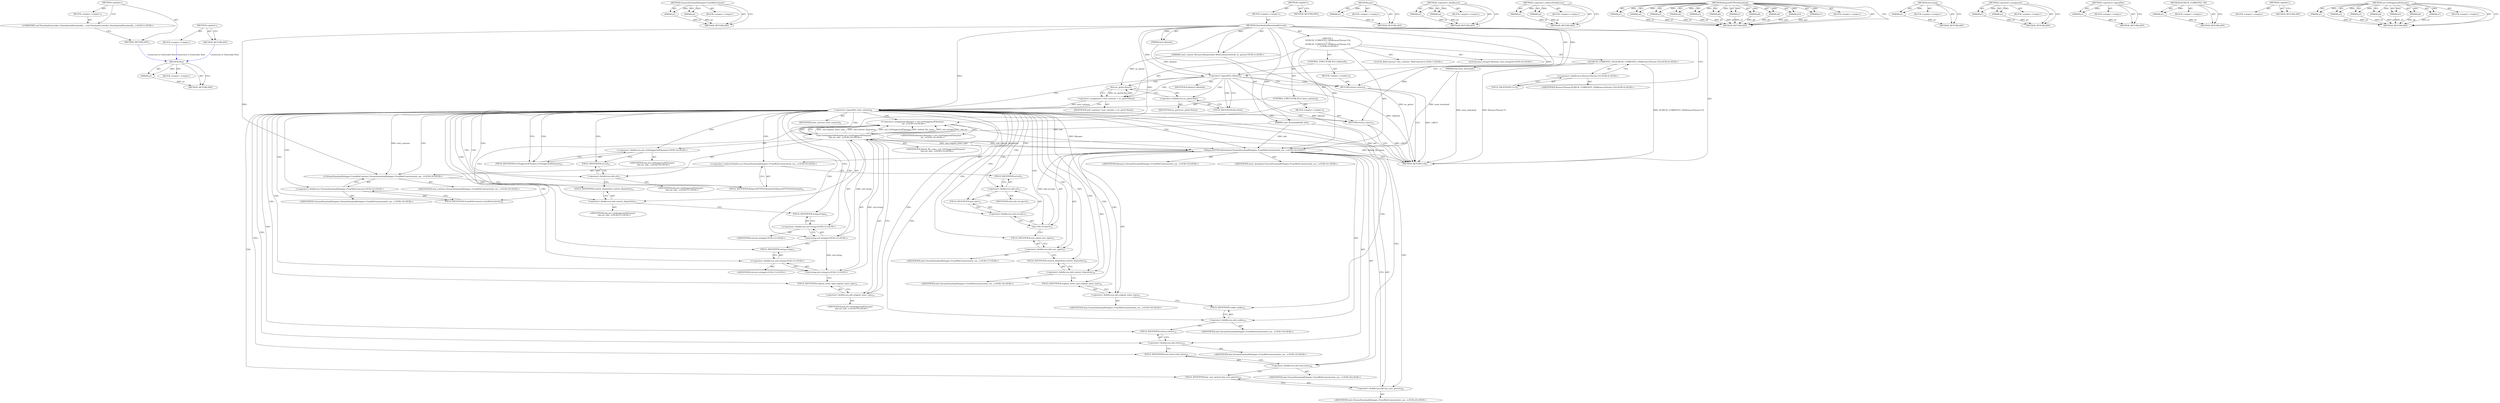 digraph "&lt;global&gt;" {
vulnerable_142 [label=<(METHOD,Run)>];
vulnerable_143 [label=<(PARAM,p1)>];
vulnerable_144 [label=<(BLOCK,&lt;empty&gt;,&lt;empty&gt;)>];
vulnerable_145 [label=<(METHOD_RETURN,ANY)>];
vulnerable_179 [label=<(METHOD,ChromeDownloadDelegate.FromWebContents)>];
vulnerable_180 [label=<(PARAM,p1)>];
vulnerable_181 [label=<(PARAM,p2)>];
vulnerable_182 [label=<(BLOCK,&lt;empty&gt;,&lt;empty&gt;)>];
vulnerable_183 [label=<(METHOD_RETURN,ANY)>];
vulnerable_6 [label=<(METHOD,&lt;global&gt;)<SUB>1</SUB>>];
vulnerable_7 [label=<(BLOCK,&lt;empty&gt;,&lt;empty&gt;)<SUB>1</SUB>>];
vulnerable_8 [label=<(METHOD,StartAndroidDownloadInternal)<SUB>1</SUB>>];
vulnerable_9 [label="<(PARAM,const content::ResourceRequestInfo::WebContentsGetter&amp; wc_getter)<SUB>2</SUB>>"];
vulnerable_10 [label=<(PARAM,bool must_download)<SUB>3</SUB>>];
vulnerable_11 [label=<(PARAM,const DownloadInfo&amp; info)<SUB>3</SUB>>];
vulnerable_12 [label=<(PARAM,bool allowed)<SUB>3</SUB>>];
vulnerable_13 [label="<(BLOCK,{
  DCHECK_CURRENTLY_ON(BrowserThread::UI);
  i...,{
  DCHECK_CURRENTLY_ON(BrowserThread::UI);
  i...)<SUB>3</SUB>>"];
vulnerable_14 [label="<(DCHECK_CURRENTLY_ON,DCHECK_CURRENTLY_ON(BrowserThread::UI))<SUB>4</SUB>>"];
vulnerable_15 [label="<(&lt;operator&gt;.fieldAccess,BrowserThread::UI)<SUB>4</SUB>>"];
vulnerable_16 [label="<(IDENTIFIER,BrowserThread,DCHECK_CURRENTLY_ON(BrowserThread::UI))<SUB>4</SUB>>"];
vulnerable_17 [label=<(FIELD_IDENTIFIER,UI,UI)<SUB>4</SUB>>];
vulnerable_18 [label=<(CONTROL_STRUCTURE,IF,if (!allowed))<SUB>5</SUB>>];
vulnerable_19 [label=<(&lt;operator&gt;.logicalNot,!allowed)<SUB>5</SUB>>];
vulnerable_20 [label=<(IDENTIFIER,allowed,!allowed)<SUB>5</SUB>>];
vulnerable_21 [label=<(BLOCK,&lt;empty&gt;,&lt;empty&gt;)<SUB>6</SUB>>];
vulnerable_22 [label=<(RETURN,return;,return;)<SUB>6</SUB>>];
vulnerable_23 [label="<(LOCAL,WebContents* web_contents: WebContents*)<SUB>7</SUB>>"];
vulnerable_24 [label=<(&lt;operator&gt;.assignment,* web_contents = wc_getter.Run())<SUB>7</SUB>>];
vulnerable_25 [label=<(IDENTIFIER,web_contents,* web_contents = wc_getter.Run())<SUB>7</SUB>>];
vulnerable_26 [label=<(Run,wc_getter.Run())<SUB>7</SUB>>];
vulnerable_27 [label=<(&lt;operator&gt;.fieldAccess,wc_getter.Run)<SUB>7</SUB>>];
vulnerable_28 [label=<(IDENTIFIER,wc_getter,wc_getter.Run())<SUB>7</SUB>>];
vulnerable_29 [label=<(FIELD_IDENTIFIER,Run,Run)<SUB>7</SUB>>];
vulnerable_30 [label=<(CONTROL_STRUCTURE,IF,if (!web_contents))<SUB>8</SUB>>];
vulnerable_31 [label=<(&lt;operator&gt;.logicalNot,!web_contents)<SUB>8</SUB>>];
vulnerable_32 [label=<(IDENTIFIER,web_contents,!web_contents)<SUB>8</SUB>>];
vulnerable_33 [label=<(BLOCK,&lt;empty&gt;,&lt;empty&gt;)<SUB>9</SUB>>];
vulnerable_34 [label=<(RETURN,return;,return;)<SUB>9</SUB>>];
vulnerable_35 [label="<(LOCAL,base.string16 filename: base.string16)<SUB>10</SUB>>"];
vulnerable_36 [label="<(&lt;operator&gt;.assignment,filename = net::GetSuggestedFilename(
      inf...)<SUB>10</SUB>>"];
vulnerable_37 [label="<(IDENTIFIER,filename,filename = net::GetSuggestedFilename(
      inf...)<SUB>10</SUB>>"];
vulnerable_38 [label="<(net.GetSuggestedFilename,net::GetSuggestedFilename(
      info.url, info...)<SUB>10</SUB>>"];
vulnerable_39 [label="<(&lt;operator&gt;.fieldAccess,net::GetSuggestedFilename)<SUB>10</SUB>>"];
vulnerable_40 [label="<(IDENTIFIER,net,net::GetSuggestedFilename(
      info.url, info...)<SUB>10</SUB>>"];
vulnerable_41 [label=<(FIELD_IDENTIFIER,GetSuggestedFilename,GetSuggestedFilename)<SUB>10</SUB>>];
vulnerable_42 [label=<(&lt;operator&gt;.fieldAccess,info.url)<SUB>11</SUB>>];
vulnerable_43 [label="<(IDENTIFIER,info,net::GetSuggestedFilename(
      info.url, info...)<SUB>11</SUB>>"];
vulnerable_44 [label=<(FIELD_IDENTIFIER,url,url)<SUB>11</SUB>>];
vulnerable_45 [label=<(&lt;operator&gt;.fieldAccess,info.content_disposition)<SUB>11</SUB>>];
vulnerable_46 [label="<(IDENTIFIER,info,net::GetSuggestedFilename(
      info.url, info...)<SUB>11</SUB>>"];
vulnerable_47 [label=<(FIELD_IDENTIFIER,content_disposition,content_disposition)<SUB>11</SUB>>];
vulnerable_48 [label="<(std.string,std::string())<SUB>12</SUB>>"];
vulnerable_49 [label="<(&lt;operator&gt;.fieldAccess,std::string)<SUB>12</SUB>>"];
vulnerable_50 [label="<(IDENTIFIER,std,std::string())<SUB>12</SUB>>"];
vulnerable_51 [label=<(FIELD_IDENTIFIER,string,string)<SUB>12</SUB>>];
vulnerable_52 [label="<(std.string,std::string())<SUB>13</SUB>>"];
vulnerable_53 [label="<(&lt;operator&gt;.fieldAccess,std::string)<SUB>13</SUB>>"];
vulnerable_54 [label="<(IDENTIFIER,std,std::string())<SUB>13</SUB>>"];
vulnerable_55 [label=<(FIELD_IDENTIFIER,string,string)<SUB>13</SUB>>];
vulnerable_56 [label=<(&lt;operator&gt;.fieldAccess,info.original_mime_type)<SUB>14</SUB>>];
vulnerable_57 [label="<(IDENTIFIER,info,net::GetSuggestedFilename(
      info.url, info...)<SUB>14</SUB>>"];
vulnerable_58 [label=<(FIELD_IDENTIFIER,original_mime_type,original_mime_type)<SUB>14</SUB>>];
vulnerable_59 [label="<(IDENTIFIER,default_file_name_,net::GetSuggestedFilename(
      info.url, info...)<SUB>15</SUB>>"];
vulnerable_60 [label="<(RequestHTTPGetDownload,ChromeDownloadDelegate::FromWebContents(web_con...)<SUB>16</SUB>>"];
vulnerable_61 [label="<(&lt;operator&gt;.indirectFieldAccess,ChromeDownloadDelegate::FromWebContents(web_con...)<SUB>16</SUB>>"];
vulnerable_62 [label="<(ChromeDownloadDelegate.FromWebContents,ChromeDownloadDelegate::FromWebContents(web_con...)<SUB>16</SUB>>"];
vulnerable_63 [label="<(&lt;operator&gt;.fieldAccess,ChromeDownloadDelegate::FromWebContents)<SUB>16</SUB>>"];
vulnerable_64 [label="<(IDENTIFIER,ChromeDownloadDelegate,ChromeDownloadDelegate::FromWebContents(web_con...)<SUB>16</SUB>>"];
vulnerable_65 [label=<(FIELD_IDENTIFIER,FromWebContents,FromWebContents)<SUB>16</SUB>>];
vulnerable_66 [label="<(IDENTIFIER,web_contents,ChromeDownloadDelegate::FromWebContents(web_con...)<SUB>16</SUB>>"];
vulnerable_67 [label=<(FIELD_IDENTIFIER,RequestHTTPGetDownload,RequestHTTPGetDownload)<SUB>16</SUB>>];
vulnerable_68 [label=<(spec,info.url.spec())<SUB>17</SUB>>];
vulnerable_69 [label=<(&lt;operator&gt;.fieldAccess,info.url.spec)<SUB>17</SUB>>];
vulnerable_70 [label=<(&lt;operator&gt;.fieldAccess,info.url)<SUB>17</SUB>>];
vulnerable_71 [label=<(IDENTIFIER,info,info.url.spec())<SUB>17</SUB>>];
vulnerable_72 [label=<(FIELD_IDENTIFIER,url,url)<SUB>17</SUB>>];
vulnerable_73 [label=<(FIELD_IDENTIFIER,spec,spec)<SUB>17</SUB>>];
vulnerable_74 [label=<(&lt;operator&gt;.fieldAccess,info.user_agent)<SUB>17</SUB>>];
vulnerable_75 [label="<(IDENTIFIER,info,ChromeDownloadDelegate::FromWebContents(web_con...)<SUB>17</SUB>>"];
vulnerable_76 [label=<(FIELD_IDENTIFIER,user_agent,user_agent)<SUB>17</SUB>>];
vulnerable_77 [label=<(&lt;operator&gt;.fieldAccess,info.content_disposition)<SUB>18</SUB>>];
vulnerable_78 [label="<(IDENTIFIER,info,ChromeDownloadDelegate::FromWebContents(web_con...)<SUB>18</SUB>>"];
vulnerable_79 [label=<(FIELD_IDENTIFIER,content_disposition,content_disposition)<SUB>18</SUB>>];
vulnerable_80 [label=<(&lt;operator&gt;.fieldAccess,info.original_mime_type)<SUB>18</SUB>>];
vulnerable_81 [label="<(IDENTIFIER,info,ChromeDownloadDelegate::FromWebContents(web_con...)<SUB>18</SUB>>"];
vulnerable_82 [label=<(FIELD_IDENTIFIER,original_mime_type,original_mime_type)<SUB>18</SUB>>];
vulnerable_83 [label=<(&lt;operator&gt;.fieldAccess,info.cookie)<SUB>19</SUB>>];
vulnerable_84 [label="<(IDENTIFIER,info,ChromeDownloadDelegate::FromWebContents(web_con...)<SUB>19</SUB>>"];
vulnerable_85 [label=<(FIELD_IDENTIFIER,cookie,cookie)<SUB>19</SUB>>];
vulnerable_86 [label=<(&lt;operator&gt;.fieldAccess,info.referer)<SUB>19</SUB>>];
vulnerable_87 [label="<(IDENTIFIER,info,ChromeDownloadDelegate::FromWebContents(web_con...)<SUB>19</SUB>>"];
vulnerable_88 [label=<(FIELD_IDENTIFIER,referer,referer)<SUB>19</SUB>>];
vulnerable_89 [label="<(IDENTIFIER,filename,ChromeDownloadDelegate::FromWebContents(web_con...)<SUB>19</SUB>>"];
vulnerable_90 [label=<(&lt;operator&gt;.fieldAccess,info.total_bytes)<SUB>20</SUB>>];
vulnerable_91 [label="<(IDENTIFIER,info,ChromeDownloadDelegate::FromWebContents(web_con...)<SUB>20</SUB>>"];
vulnerable_92 [label=<(FIELD_IDENTIFIER,total_bytes,total_bytes)<SUB>20</SUB>>];
vulnerable_93 [label=<(&lt;operator&gt;.fieldAccess,info.has_user_gesture)<SUB>20</SUB>>];
vulnerable_94 [label="<(IDENTIFIER,info,ChromeDownloadDelegate::FromWebContents(web_con...)<SUB>20</SUB>>"];
vulnerable_95 [label=<(FIELD_IDENTIFIER,has_user_gesture,has_user_gesture)<SUB>20</SUB>>];
vulnerable_96 [label="<(IDENTIFIER,must_download,ChromeDownloadDelegate::FromWebContents(web_con...)<SUB>21</SUB>>"];
vulnerable_97 [label=<(METHOD_RETURN,void)<SUB>1</SUB>>];
vulnerable_99 [label=<(METHOD_RETURN,ANY)<SUB>1</SUB>>];
vulnerable_184 [label=<(METHOD,spec)>];
vulnerable_185 [label=<(PARAM,p1)>];
vulnerable_186 [label=<(BLOCK,&lt;empty&gt;,&lt;empty&gt;)>];
vulnerable_187 [label=<(METHOD_RETURN,ANY)>];
vulnerable_128 [label=<(METHOD,&lt;operator&gt;.fieldAccess)>];
vulnerable_129 [label=<(PARAM,p1)>];
vulnerable_130 [label=<(PARAM,p2)>];
vulnerable_131 [label=<(BLOCK,&lt;empty&gt;,&lt;empty&gt;)>];
vulnerable_132 [label=<(METHOD_RETURN,ANY)>];
vulnerable_174 [label=<(METHOD,&lt;operator&gt;.indirectFieldAccess)>];
vulnerable_175 [label=<(PARAM,p1)>];
vulnerable_176 [label=<(PARAM,p2)>];
vulnerable_177 [label=<(BLOCK,&lt;empty&gt;,&lt;empty&gt;)>];
vulnerable_178 [label=<(METHOD_RETURN,ANY)>];
vulnerable_160 [label=<(METHOD,RequestHTTPGetDownload)>];
vulnerable_161 [label=<(PARAM,p1)>];
vulnerable_162 [label=<(PARAM,p2)>];
vulnerable_163 [label=<(PARAM,p3)>];
vulnerable_164 [label=<(PARAM,p4)>];
vulnerable_165 [label=<(PARAM,p5)>];
vulnerable_166 [label=<(PARAM,p6)>];
vulnerable_167 [label=<(PARAM,p7)>];
vulnerable_168 [label=<(PARAM,p8)>];
vulnerable_169 [label=<(PARAM,p9)>];
vulnerable_170 [label=<(PARAM,p10)>];
vulnerable_171 [label=<(PARAM,p11)>];
vulnerable_172 [label=<(BLOCK,&lt;empty&gt;,&lt;empty&gt;)>];
vulnerable_173 [label=<(METHOD_RETURN,ANY)>];
vulnerable_156 [label=<(METHOD,std.string)>];
vulnerable_157 [label=<(PARAM,p1)>];
vulnerable_158 [label=<(BLOCK,&lt;empty&gt;,&lt;empty&gt;)>];
vulnerable_159 [label=<(METHOD_RETURN,ANY)>];
vulnerable_137 [label=<(METHOD,&lt;operator&gt;.assignment)>];
vulnerable_138 [label=<(PARAM,p1)>];
vulnerable_139 [label=<(PARAM,p2)>];
vulnerable_140 [label=<(BLOCK,&lt;empty&gt;,&lt;empty&gt;)>];
vulnerable_141 [label=<(METHOD_RETURN,ANY)>];
vulnerable_133 [label=<(METHOD,&lt;operator&gt;.logicalNot)>];
vulnerable_134 [label=<(PARAM,p1)>];
vulnerable_135 [label=<(BLOCK,&lt;empty&gt;,&lt;empty&gt;)>];
vulnerable_136 [label=<(METHOD_RETURN,ANY)>];
vulnerable_124 [label=<(METHOD,DCHECK_CURRENTLY_ON)>];
vulnerable_125 [label=<(PARAM,p1)>];
vulnerable_126 [label=<(BLOCK,&lt;empty&gt;,&lt;empty&gt;)>];
vulnerable_127 [label=<(METHOD_RETURN,ANY)>];
vulnerable_118 [label=<(METHOD,&lt;global&gt;)<SUB>1</SUB>>];
vulnerable_119 [label=<(BLOCK,&lt;empty&gt;,&lt;empty&gt;)>];
vulnerable_120 [label=<(METHOD_RETURN,ANY)>];
vulnerable_146 [label=<(METHOD,net.GetSuggestedFilename)>];
vulnerable_147 [label=<(PARAM,p1)>];
vulnerable_148 [label=<(PARAM,p2)>];
vulnerable_149 [label=<(PARAM,p3)>];
vulnerable_150 [label=<(PARAM,p4)>];
vulnerable_151 [label=<(PARAM,p5)>];
vulnerable_152 [label=<(PARAM,p6)>];
vulnerable_153 [label=<(PARAM,p7)>];
vulnerable_154 [label=<(BLOCK,&lt;empty&gt;,&lt;empty&gt;)>];
vulnerable_155 [label=<(METHOD_RETURN,ANY)>];
fixed_6 [label=<(METHOD,&lt;global&gt;)<SUB>1</SUB>>];
fixed_7 [label=<(BLOCK,&lt;empty&gt;,&lt;empty&gt;)<SUB>1</SUB>>];
fixed_8 [label="<(UNKNOWN,void DownloadController::StartAndroidDownloadIn...,void DownloadController::StartAndroidDownloadIn...)<SUB>1</SUB>>"];
fixed_9 [label=<(METHOD_RETURN,ANY)<SUB>1</SUB>>];
fixed_14 [label=<(METHOD,&lt;global&gt;)<SUB>1</SUB>>];
fixed_15 [label=<(BLOCK,&lt;empty&gt;,&lt;empty&gt;)>];
fixed_16 [label=<(METHOD_RETURN,ANY)>];
vulnerable_142 -> vulnerable_143  [key=0, label="AST: "];
vulnerable_142 -> vulnerable_143  [key=1, label="DDG: "];
vulnerable_142 -> vulnerable_144  [key=0, label="AST: "];
vulnerable_142 -> vulnerable_145  [key=0, label="AST: "];
vulnerable_142 -> vulnerable_145  [key=1, label="CFG: "];
vulnerable_143 -> vulnerable_145  [key=0, label="DDG: p1"];
vulnerable_179 -> vulnerable_180  [key=0, label="AST: "];
vulnerable_179 -> vulnerable_180  [key=1, label="DDG: "];
vulnerable_179 -> vulnerable_182  [key=0, label="AST: "];
vulnerable_179 -> vulnerable_181  [key=0, label="AST: "];
vulnerable_179 -> vulnerable_181  [key=1, label="DDG: "];
vulnerable_179 -> vulnerable_183  [key=0, label="AST: "];
vulnerable_179 -> vulnerable_183  [key=1, label="CFG: "];
vulnerable_180 -> vulnerable_183  [key=0, label="DDG: p1"];
vulnerable_181 -> vulnerable_183  [key=0, label="DDG: p2"];
vulnerable_6 -> vulnerable_7  [key=0, label="AST: "];
vulnerable_6 -> vulnerable_99  [key=0, label="AST: "];
vulnerable_6 -> vulnerable_99  [key=1, label="CFG: "];
vulnerable_7 -> vulnerable_8  [key=0, label="AST: "];
vulnerable_8 -> vulnerable_9  [key=0, label="AST: "];
vulnerable_8 -> vulnerable_9  [key=1, label="DDG: "];
vulnerable_8 -> vulnerable_10  [key=0, label="AST: "];
vulnerable_8 -> vulnerable_10  [key=1, label="DDG: "];
vulnerable_8 -> vulnerable_11  [key=0, label="AST: "];
vulnerable_8 -> vulnerable_11  [key=1, label="DDG: "];
vulnerable_8 -> vulnerable_12  [key=0, label="AST: "];
vulnerable_8 -> vulnerable_12  [key=1, label="DDG: "];
vulnerable_8 -> vulnerable_13  [key=0, label="AST: "];
vulnerable_8 -> vulnerable_97  [key=0, label="AST: "];
vulnerable_8 -> vulnerable_17  [key=0, label="CFG: "];
vulnerable_8 -> vulnerable_60  [key=0, label="DDG: "];
vulnerable_8 -> vulnerable_19  [key=0, label="DDG: "];
vulnerable_8 -> vulnerable_22  [key=0, label="DDG: "];
vulnerable_8 -> vulnerable_31  [key=0, label="DDG: "];
vulnerable_8 -> vulnerable_34  [key=0, label="DDG: "];
vulnerable_8 -> vulnerable_38  [key=0, label="DDG: "];
vulnerable_8 -> vulnerable_62  [key=0, label="DDG: "];
vulnerable_9 -> vulnerable_97  [key=0, label="DDG: wc_getter"];
vulnerable_9 -> vulnerable_26  [key=0, label="DDG: wc_getter"];
vulnerable_10 -> vulnerable_97  [key=0, label="DDG: must_download"];
vulnerable_10 -> vulnerable_60  [key=0, label="DDG: must_download"];
vulnerable_11 -> vulnerable_97  [key=0, label="DDG: info"];
vulnerable_11 -> vulnerable_60  [key=0, label="DDG: info"];
vulnerable_11 -> vulnerable_38  [key=0, label="DDG: info"];
vulnerable_12 -> vulnerable_19  [key=0, label="DDG: allowed"];
vulnerable_13 -> vulnerable_14  [key=0, label="AST: "];
vulnerable_13 -> vulnerable_18  [key=0, label="AST: "];
vulnerable_13 -> vulnerable_23  [key=0, label="AST: "];
vulnerable_13 -> vulnerable_24  [key=0, label="AST: "];
vulnerable_13 -> vulnerable_30  [key=0, label="AST: "];
vulnerable_13 -> vulnerable_35  [key=0, label="AST: "];
vulnerable_13 -> vulnerable_36  [key=0, label="AST: "];
vulnerable_13 -> vulnerable_60  [key=0, label="AST: "];
vulnerable_14 -> vulnerable_15  [key=0, label="AST: "];
vulnerable_14 -> vulnerable_19  [key=0, label="CFG: "];
vulnerable_14 -> vulnerable_97  [key=0, label="DDG: BrowserThread::UI"];
vulnerable_14 -> vulnerable_97  [key=1, label="DDG: DCHECK_CURRENTLY_ON(BrowserThread::UI)"];
vulnerable_15 -> vulnerable_16  [key=0, label="AST: "];
vulnerable_15 -> vulnerable_17  [key=0, label="AST: "];
vulnerable_15 -> vulnerable_14  [key=0, label="CFG: "];
vulnerable_17 -> vulnerable_15  [key=0, label="CFG: "];
vulnerable_18 -> vulnerable_19  [key=0, label="AST: "];
vulnerable_18 -> vulnerable_21  [key=0, label="AST: "];
vulnerable_19 -> vulnerable_20  [key=0, label="AST: "];
vulnerable_19 -> vulnerable_22  [key=0, label="CFG: "];
vulnerable_19 -> vulnerable_22  [key=1, label="CDG: "];
vulnerable_19 -> vulnerable_29  [key=0, label="CFG: "];
vulnerable_19 -> vulnerable_29  [key=1, label="CDG: "];
vulnerable_19 -> vulnerable_97  [key=0, label="DDG: allowed"];
vulnerable_19 -> vulnerable_97  [key=1, label="DDG: !allowed"];
vulnerable_19 -> vulnerable_26  [key=0, label="CDG: "];
vulnerable_19 -> vulnerable_27  [key=0, label="CDG: "];
vulnerable_19 -> vulnerable_24  [key=0, label="CDG: "];
vulnerable_19 -> vulnerable_31  [key=0, label="CDG: "];
vulnerable_21 -> vulnerable_22  [key=0, label="AST: "];
vulnerable_22 -> vulnerable_97  [key=0, label="CFG: "];
vulnerable_22 -> vulnerable_97  [key=1, label="DDG: &lt;RET&gt;"];
vulnerable_24 -> vulnerable_25  [key=0, label="AST: "];
vulnerable_24 -> vulnerable_26  [key=0, label="AST: "];
vulnerable_24 -> vulnerable_31  [key=0, label="CFG: "];
vulnerable_24 -> vulnerable_31  [key=1, label="DDG: web_contents"];
vulnerable_26 -> vulnerable_27  [key=0, label="AST: "];
vulnerable_26 -> vulnerable_24  [key=0, label="CFG: "];
vulnerable_26 -> vulnerable_24  [key=1, label="DDG: wc_getter.Run"];
vulnerable_27 -> vulnerable_28  [key=0, label="AST: "];
vulnerable_27 -> vulnerable_29  [key=0, label="AST: "];
vulnerable_27 -> vulnerable_26  [key=0, label="CFG: "];
vulnerable_29 -> vulnerable_27  [key=0, label="CFG: "];
vulnerable_30 -> vulnerable_31  [key=0, label="AST: "];
vulnerable_30 -> vulnerable_33  [key=0, label="AST: "];
vulnerable_31 -> vulnerable_32  [key=0, label="AST: "];
vulnerable_31 -> vulnerable_34  [key=0, label="CFG: "];
vulnerable_31 -> vulnerable_34  [key=1, label="CDG: "];
vulnerable_31 -> vulnerable_41  [key=0, label="CFG: "];
vulnerable_31 -> vulnerable_41  [key=1, label="CDG: "];
vulnerable_31 -> vulnerable_62  [key=0, label="DDG: web_contents"];
vulnerable_31 -> vulnerable_62  [key=1, label="CDG: "];
vulnerable_31 -> vulnerable_47  [key=0, label="CDG: "];
vulnerable_31 -> vulnerable_48  [key=0, label="CDG: "];
vulnerable_31 -> vulnerable_68  [key=0, label="CDG: "];
vulnerable_31 -> vulnerable_49  [key=0, label="CDG: "];
vulnerable_31 -> vulnerable_60  [key=0, label="CDG: "];
vulnerable_31 -> vulnerable_73  [key=0, label="CDG: "];
vulnerable_31 -> vulnerable_77  [key=0, label="CDG: "];
vulnerable_31 -> vulnerable_42  [key=0, label="CDG: "];
vulnerable_31 -> vulnerable_51  [key=0, label="CDG: "];
vulnerable_31 -> vulnerable_52  [key=0, label="CDG: "];
vulnerable_31 -> vulnerable_85  [key=0, label="CDG: "];
vulnerable_31 -> vulnerable_38  [key=0, label="CDG: "];
vulnerable_31 -> vulnerable_72  [key=0, label="CDG: "];
vulnerable_31 -> vulnerable_56  [key=0, label="CDG: "];
vulnerable_31 -> vulnerable_69  [key=0, label="CDG: "];
vulnerable_31 -> vulnerable_67  [key=0, label="CDG: "];
vulnerable_31 -> vulnerable_74  [key=0, label="CDG: "];
vulnerable_31 -> vulnerable_95  [key=0, label="CDG: "];
vulnerable_31 -> vulnerable_92  [key=0, label="CDG: "];
vulnerable_31 -> vulnerable_45  [key=0, label="CDG: "];
vulnerable_31 -> vulnerable_76  [key=0, label="CDG: "];
vulnerable_31 -> vulnerable_65  [key=0, label="CDG: "];
vulnerable_31 -> vulnerable_44  [key=0, label="CDG: "];
vulnerable_31 -> vulnerable_82  [key=0, label="CDG: "];
vulnerable_31 -> vulnerable_93  [key=0, label="CDG: "];
vulnerable_31 -> vulnerable_90  [key=0, label="CDG: "];
vulnerable_31 -> vulnerable_79  [key=0, label="CDG: "];
vulnerable_31 -> vulnerable_80  [key=0, label="CDG: "];
vulnerable_31 -> vulnerable_58  [key=0, label="CDG: "];
vulnerable_31 -> vulnerable_61  [key=0, label="CDG: "];
vulnerable_31 -> vulnerable_83  [key=0, label="CDG: "];
vulnerable_31 -> vulnerable_36  [key=0, label="CDG: "];
vulnerable_31 -> vulnerable_53  [key=0, label="CDG: "];
vulnerable_31 -> vulnerable_88  [key=0, label="CDG: "];
vulnerable_31 -> vulnerable_70  [key=0, label="CDG: "];
vulnerable_31 -> vulnerable_63  [key=0, label="CDG: "];
vulnerable_31 -> vulnerable_55  [key=0, label="CDG: "];
vulnerable_31 -> vulnerable_39  [key=0, label="CDG: "];
vulnerable_31 -> vulnerable_86  [key=0, label="CDG: "];
vulnerable_33 -> vulnerable_34  [key=0, label="AST: "];
vulnerable_34 -> vulnerable_97  [key=0, label="CFG: "];
vulnerable_34 -> vulnerable_97  [key=1, label="DDG: &lt;RET&gt;"];
vulnerable_36 -> vulnerable_37  [key=0, label="AST: "];
vulnerable_36 -> vulnerable_38  [key=0, label="AST: "];
vulnerable_36 -> vulnerable_65  [key=0, label="CFG: "];
vulnerable_36 -> vulnerable_60  [key=0, label="DDG: filename"];
vulnerable_38 -> vulnerable_39  [key=0, label="AST: "];
vulnerable_38 -> vulnerable_42  [key=0, label="AST: "];
vulnerable_38 -> vulnerable_45  [key=0, label="AST: "];
vulnerable_38 -> vulnerable_48  [key=0, label="AST: "];
vulnerable_38 -> vulnerable_52  [key=0, label="AST: "];
vulnerable_38 -> vulnerable_56  [key=0, label="AST: "];
vulnerable_38 -> vulnerable_59  [key=0, label="AST: "];
vulnerable_38 -> vulnerable_36  [key=0, label="CFG: "];
vulnerable_38 -> vulnerable_36  [key=1, label="DDG: info.original_mime_type"];
vulnerable_38 -> vulnerable_36  [key=2, label="DDG: info.content_disposition"];
vulnerable_38 -> vulnerable_36  [key=3, label="DDG: net::GetSuggestedFilename"];
vulnerable_38 -> vulnerable_36  [key=4, label="DDG: default_file_name_"];
vulnerable_38 -> vulnerable_36  [key=5, label="DDG: std::string()"];
vulnerable_38 -> vulnerable_36  [key=6, label="DDG: info.url"];
vulnerable_38 -> vulnerable_97  [key=0, label="DDG: default_file_name_"];
vulnerable_38 -> vulnerable_60  [key=0, label="DDG: info.content_disposition"];
vulnerable_38 -> vulnerable_60  [key=1, label="DDG: info.original_mime_type"];
vulnerable_39 -> vulnerable_40  [key=0, label="AST: "];
vulnerable_39 -> vulnerable_41  [key=0, label="AST: "];
vulnerable_39 -> vulnerable_44  [key=0, label="CFG: "];
vulnerable_41 -> vulnerable_39  [key=0, label="CFG: "];
vulnerable_42 -> vulnerable_43  [key=0, label="AST: "];
vulnerable_42 -> vulnerable_44  [key=0, label="AST: "];
vulnerable_42 -> vulnerable_47  [key=0, label="CFG: "];
vulnerable_44 -> vulnerable_42  [key=0, label="CFG: "];
vulnerable_45 -> vulnerable_46  [key=0, label="AST: "];
vulnerable_45 -> vulnerable_47  [key=0, label="AST: "];
vulnerable_45 -> vulnerable_51  [key=0, label="CFG: "];
vulnerable_47 -> vulnerable_45  [key=0, label="CFG: "];
vulnerable_48 -> vulnerable_49  [key=0, label="AST: "];
vulnerable_48 -> vulnerable_55  [key=0, label="CFG: "];
vulnerable_48 -> vulnerable_38  [key=0, label="DDG: std::string"];
vulnerable_48 -> vulnerable_52  [key=0, label="DDG: std::string"];
vulnerable_49 -> vulnerable_50  [key=0, label="AST: "];
vulnerable_49 -> vulnerable_51  [key=0, label="AST: "];
vulnerable_49 -> vulnerable_48  [key=0, label="CFG: "];
vulnerable_51 -> vulnerable_49  [key=0, label="CFG: "];
vulnerable_52 -> vulnerable_53  [key=0, label="AST: "];
vulnerable_52 -> vulnerable_58  [key=0, label="CFG: "];
vulnerable_52 -> vulnerable_38  [key=0, label="DDG: std::string"];
vulnerable_53 -> vulnerable_54  [key=0, label="AST: "];
vulnerable_53 -> vulnerable_55  [key=0, label="AST: "];
vulnerable_53 -> vulnerable_52  [key=0, label="CFG: "];
vulnerable_55 -> vulnerable_53  [key=0, label="CFG: "];
vulnerable_56 -> vulnerable_57  [key=0, label="AST: "];
vulnerable_56 -> vulnerable_58  [key=0, label="AST: "];
vulnerable_56 -> vulnerable_38  [key=0, label="CFG: "];
vulnerable_58 -> vulnerable_56  [key=0, label="CFG: "];
vulnerable_60 -> vulnerable_61  [key=0, label="AST: "];
vulnerable_60 -> vulnerable_68  [key=0, label="AST: "];
vulnerable_60 -> vulnerable_74  [key=0, label="AST: "];
vulnerable_60 -> vulnerable_77  [key=0, label="AST: "];
vulnerable_60 -> vulnerable_80  [key=0, label="AST: "];
vulnerable_60 -> vulnerable_83  [key=0, label="AST: "];
vulnerable_60 -> vulnerable_86  [key=0, label="AST: "];
vulnerable_60 -> vulnerable_89  [key=0, label="AST: "];
vulnerable_60 -> vulnerable_90  [key=0, label="AST: "];
vulnerable_60 -> vulnerable_93  [key=0, label="AST: "];
vulnerable_60 -> vulnerable_96  [key=0, label="AST: "];
vulnerable_60 -> vulnerable_97  [key=0, label="CFG: "];
vulnerable_61 -> vulnerable_62  [key=0, label="AST: "];
vulnerable_61 -> vulnerable_67  [key=0, label="AST: "];
vulnerable_61 -> vulnerable_72  [key=0, label="CFG: "];
vulnerable_62 -> vulnerable_63  [key=0, label="AST: "];
vulnerable_62 -> vulnerable_66  [key=0, label="AST: "];
vulnerable_62 -> vulnerable_67  [key=0, label="CFG: "];
vulnerable_63 -> vulnerable_64  [key=0, label="AST: "];
vulnerable_63 -> vulnerable_65  [key=0, label="AST: "];
vulnerable_63 -> vulnerable_62  [key=0, label="CFG: "];
vulnerable_65 -> vulnerable_63  [key=0, label="CFG: "];
vulnerable_67 -> vulnerable_61  [key=0, label="CFG: "];
vulnerable_68 -> vulnerable_69  [key=0, label="AST: "];
vulnerable_68 -> vulnerable_76  [key=0, label="CFG: "];
vulnerable_68 -> vulnerable_60  [key=0, label="DDG: info.url.spec"];
vulnerable_69 -> vulnerable_70  [key=0, label="AST: "];
vulnerable_69 -> vulnerable_73  [key=0, label="AST: "];
vulnerable_69 -> vulnerable_68  [key=0, label="CFG: "];
vulnerable_70 -> vulnerable_71  [key=0, label="AST: "];
vulnerable_70 -> vulnerable_72  [key=0, label="AST: "];
vulnerable_70 -> vulnerable_73  [key=0, label="CFG: "];
vulnerable_72 -> vulnerable_70  [key=0, label="CFG: "];
vulnerable_73 -> vulnerable_69  [key=0, label="CFG: "];
vulnerable_74 -> vulnerable_75  [key=0, label="AST: "];
vulnerable_74 -> vulnerable_76  [key=0, label="AST: "];
vulnerable_74 -> vulnerable_79  [key=0, label="CFG: "];
vulnerable_76 -> vulnerable_74  [key=0, label="CFG: "];
vulnerable_77 -> vulnerable_78  [key=0, label="AST: "];
vulnerable_77 -> vulnerable_79  [key=0, label="AST: "];
vulnerable_77 -> vulnerable_82  [key=0, label="CFG: "];
vulnerable_79 -> vulnerable_77  [key=0, label="CFG: "];
vulnerable_80 -> vulnerable_81  [key=0, label="AST: "];
vulnerable_80 -> vulnerable_82  [key=0, label="AST: "];
vulnerable_80 -> vulnerable_85  [key=0, label="CFG: "];
vulnerable_82 -> vulnerable_80  [key=0, label="CFG: "];
vulnerable_83 -> vulnerable_84  [key=0, label="AST: "];
vulnerable_83 -> vulnerable_85  [key=0, label="AST: "];
vulnerable_83 -> vulnerable_88  [key=0, label="CFG: "];
vulnerable_85 -> vulnerable_83  [key=0, label="CFG: "];
vulnerable_86 -> vulnerable_87  [key=0, label="AST: "];
vulnerable_86 -> vulnerable_88  [key=0, label="AST: "];
vulnerable_86 -> vulnerable_92  [key=0, label="CFG: "];
vulnerable_88 -> vulnerable_86  [key=0, label="CFG: "];
vulnerable_90 -> vulnerable_91  [key=0, label="AST: "];
vulnerable_90 -> vulnerable_92  [key=0, label="AST: "];
vulnerable_90 -> vulnerable_95  [key=0, label="CFG: "];
vulnerable_92 -> vulnerable_90  [key=0, label="CFG: "];
vulnerable_93 -> vulnerable_94  [key=0, label="AST: "];
vulnerable_93 -> vulnerable_95  [key=0, label="AST: "];
vulnerable_93 -> vulnerable_60  [key=0, label="CFG: "];
vulnerable_95 -> vulnerable_93  [key=0, label="CFG: "];
vulnerable_184 -> vulnerable_185  [key=0, label="AST: "];
vulnerable_184 -> vulnerable_185  [key=1, label="DDG: "];
vulnerable_184 -> vulnerable_186  [key=0, label="AST: "];
vulnerable_184 -> vulnerable_187  [key=0, label="AST: "];
vulnerable_184 -> vulnerable_187  [key=1, label="CFG: "];
vulnerable_185 -> vulnerable_187  [key=0, label="DDG: p1"];
vulnerable_128 -> vulnerable_129  [key=0, label="AST: "];
vulnerable_128 -> vulnerable_129  [key=1, label="DDG: "];
vulnerable_128 -> vulnerable_131  [key=0, label="AST: "];
vulnerable_128 -> vulnerable_130  [key=0, label="AST: "];
vulnerable_128 -> vulnerable_130  [key=1, label="DDG: "];
vulnerable_128 -> vulnerable_132  [key=0, label="AST: "];
vulnerable_128 -> vulnerable_132  [key=1, label="CFG: "];
vulnerable_129 -> vulnerable_132  [key=0, label="DDG: p1"];
vulnerable_130 -> vulnerable_132  [key=0, label="DDG: p2"];
vulnerable_174 -> vulnerable_175  [key=0, label="AST: "];
vulnerable_174 -> vulnerable_175  [key=1, label="DDG: "];
vulnerable_174 -> vulnerable_177  [key=0, label="AST: "];
vulnerable_174 -> vulnerable_176  [key=0, label="AST: "];
vulnerable_174 -> vulnerable_176  [key=1, label="DDG: "];
vulnerable_174 -> vulnerable_178  [key=0, label="AST: "];
vulnerable_174 -> vulnerable_178  [key=1, label="CFG: "];
vulnerable_175 -> vulnerable_178  [key=0, label="DDG: p1"];
vulnerable_176 -> vulnerable_178  [key=0, label="DDG: p2"];
vulnerable_160 -> vulnerable_161  [key=0, label="AST: "];
vulnerable_160 -> vulnerable_161  [key=1, label="DDG: "];
vulnerable_160 -> vulnerable_172  [key=0, label="AST: "];
vulnerable_160 -> vulnerable_162  [key=0, label="AST: "];
vulnerable_160 -> vulnerable_162  [key=1, label="DDG: "];
vulnerable_160 -> vulnerable_173  [key=0, label="AST: "];
vulnerable_160 -> vulnerable_173  [key=1, label="CFG: "];
vulnerable_160 -> vulnerable_163  [key=0, label="AST: "];
vulnerable_160 -> vulnerable_163  [key=1, label="DDG: "];
vulnerable_160 -> vulnerable_164  [key=0, label="AST: "];
vulnerable_160 -> vulnerable_164  [key=1, label="DDG: "];
vulnerable_160 -> vulnerable_165  [key=0, label="AST: "];
vulnerable_160 -> vulnerable_165  [key=1, label="DDG: "];
vulnerable_160 -> vulnerable_166  [key=0, label="AST: "];
vulnerable_160 -> vulnerable_166  [key=1, label="DDG: "];
vulnerable_160 -> vulnerable_167  [key=0, label="AST: "];
vulnerable_160 -> vulnerable_167  [key=1, label="DDG: "];
vulnerable_160 -> vulnerable_168  [key=0, label="AST: "];
vulnerable_160 -> vulnerable_168  [key=1, label="DDG: "];
vulnerable_160 -> vulnerable_169  [key=0, label="AST: "];
vulnerable_160 -> vulnerable_169  [key=1, label="DDG: "];
vulnerable_160 -> vulnerable_170  [key=0, label="AST: "];
vulnerable_160 -> vulnerable_170  [key=1, label="DDG: "];
vulnerable_160 -> vulnerable_171  [key=0, label="AST: "];
vulnerable_160 -> vulnerable_171  [key=1, label="DDG: "];
vulnerable_161 -> vulnerable_173  [key=0, label="DDG: p1"];
vulnerable_162 -> vulnerable_173  [key=0, label="DDG: p2"];
vulnerable_163 -> vulnerable_173  [key=0, label="DDG: p3"];
vulnerable_164 -> vulnerable_173  [key=0, label="DDG: p4"];
vulnerable_165 -> vulnerable_173  [key=0, label="DDG: p5"];
vulnerable_166 -> vulnerable_173  [key=0, label="DDG: p6"];
vulnerable_167 -> vulnerable_173  [key=0, label="DDG: p7"];
vulnerable_168 -> vulnerable_173  [key=0, label="DDG: p8"];
vulnerable_169 -> vulnerable_173  [key=0, label="DDG: p9"];
vulnerable_170 -> vulnerable_173  [key=0, label="DDG: p10"];
vulnerable_171 -> vulnerable_173  [key=0, label="DDG: p11"];
vulnerable_156 -> vulnerable_157  [key=0, label="AST: "];
vulnerable_156 -> vulnerable_157  [key=1, label="DDG: "];
vulnerable_156 -> vulnerable_158  [key=0, label="AST: "];
vulnerable_156 -> vulnerable_159  [key=0, label="AST: "];
vulnerable_156 -> vulnerable_159  [key=1, label="CFG: "];
vulnerable_157 -> vulnerable_159  [key=0, label="DDG: p1"];
vulnerable_137 -> vulnerable_138  [key=0, label="AST: "];
vulnerable_137 -> vulnerable_138  [key=1, label="DDG: "];
vulnerable_137 -> vulnerable_140  [key=0, label="AST: "];
vulnerable_137 -> vulnerable_139  [key=0, label="AST: "];
vulnerable_137 -> vulnerable_139  [key=1, label="DDG: "];
vulnerable_137 -> vulnerable_141  [key=0, label="AST: "];
vulnerable_137 -> vulnerable_141  [key=1, label="CFG: "];
vulnerable_138 -> vulnerable_141  [key=0, label="DDG: p1"];
vulnerable_139 -> vulnerable_141  [key=0, label="DDG: p2"];
vulnerable_133 -> vulnerable_134  [key=0, label="AST: "];
vulnerable_133 -> vulnerable_134  [key=1, label="DDG: "];
vulnerable_133 -> vulnerable_135  [key=0, label="AST: "];
vulnerable_133 -> vulnerable_136  [key=0, label="AST: "];
vulnerable_133 -> vulnerable_136  [key=1, label="CFG: "];
vulnerable_134 -> vulnerable_136  [key=0, label="DDG: p1"];
vulnerable_124 -> vulnerable_125  [key=0, label="AST: "];
vulnerable_124 -> vulnerable_125  [key=1, label="DDG: "];
vulnerable_124 -> vulnerable_126  [key=0, label="AST: "];
vulnerable_124 -> vulnerable_127  [key=0, label="AST: "];
vulnerable_124 -> vulnerable_127  [key=1, label="CFG: "];
vulnerable_125 -> vulnerable_127  [key=0, label="DDG: p1"];
vulnerable_118 -> vulnerable_119  [key=0, label="AST: "];
vulnerable_118 -> vulnerable_120  [key=0, label="AST: "];
vulnerable_118 -> vulnerable_120  [key=1, label="CFG: "];
vulnerable_146 -> vulnerable_147  [key=0, label="AST: "];
vulnerable_146 -> vulnerable_147  [key=1, label="DDG: "];
vulnerable_146 -> vulnerable_154  [key=0, label="AST: "];
vulnerable_146 -> vulnerable_148  [key=0, label="AST: "];
vulnerable_146 -> vulnerable_148  [key=1, label="DDG: "];
vulnerable_146 -> vulnerable_155  [key=0, label="AST: "];
vulnerable_146 -> vulnerable_155  [key=1, label="CFG: "];
vulnerable_146 -> vulnerable_149  [key=0, label="AST: "];
vulnerable_146 -> vulnerable_149  [key=1, label="DDG: "];
vulnerable_146 -> vulnerable_150  [key=0, label="AST: "];
vulnerable_146 -> vulnerable_150  [key=1, label="DDG: "];
vulnerable_146 -> vulnerable_151  [key=0, label="AST: "];
vulnerable_146 -> vulnerable_151  [key=1, label="DDG: "];
vulnerable_146 -> vulnerable_152  [key=0, label="AST: "];
vulnerable_146 -> vulnerable_152  [key=1, label="DDG: "];
vulnerable_146 -> vulnerable_153  [key=0, label="AST: "];
vulnerable_146 -> vulnerable_153  [key=1, label="DDG: "];
vulnerable_147 -> vulnerable_155  [key=0, label="DDG: p1"];
vulnerable_148 -> vulnerable_155  [key=0, label="DDG: p2"];
vulnerable_149 -> vulnerable_155  [key=0, label="DDG: p3"];
vulnerable_150 -> vulnerable_155  [key=0, label="DDG: p4"];
vulnerable_151 -> vulnerable_155  [key=0, label="DDG: p5"];
vulnerable_152 -> vulnerable_155  [key=0, label="DDG: p6"];
vulnerable_153 -> vulnerable_155  [key=0, label="DDG: p7"];
fixed_6 -> fixed_7  [key=0, label="AST: "];
fixed_6 -> fixed_9  [key=0, label="AST: "];
fixed_6 -> fixed_8  [key=0, label="CFG: "];
fixed_7 -> fixed_8  [key=0, label="AST: "];
fixed_8 -> fixed_9  [key=0, label="CFG: "];
fixed_9 -> vulnerable_142  [color=blue, key=0, label="Connection to Vulnerable Root", penwidth="2.0", style=dashed];
fixed_14 -> fixed_15  [key=0, label="AST: "];
fixed_14 -> fixed_16  [key=0, label="AST: "];
fixed_14 -> fixed_16  [key=1, label="CFG: "];
fixed_15 -> vulnerable_142  [color=blue, key=0, label="Connection to Vulnerable Root", penwidth="2.0", style=dashed];
fixed_16 -> vulnerable_142  [color=blue, key=0, label="Connection to Vulnerable Root", penwidth="2.0", style=dashed];
}
